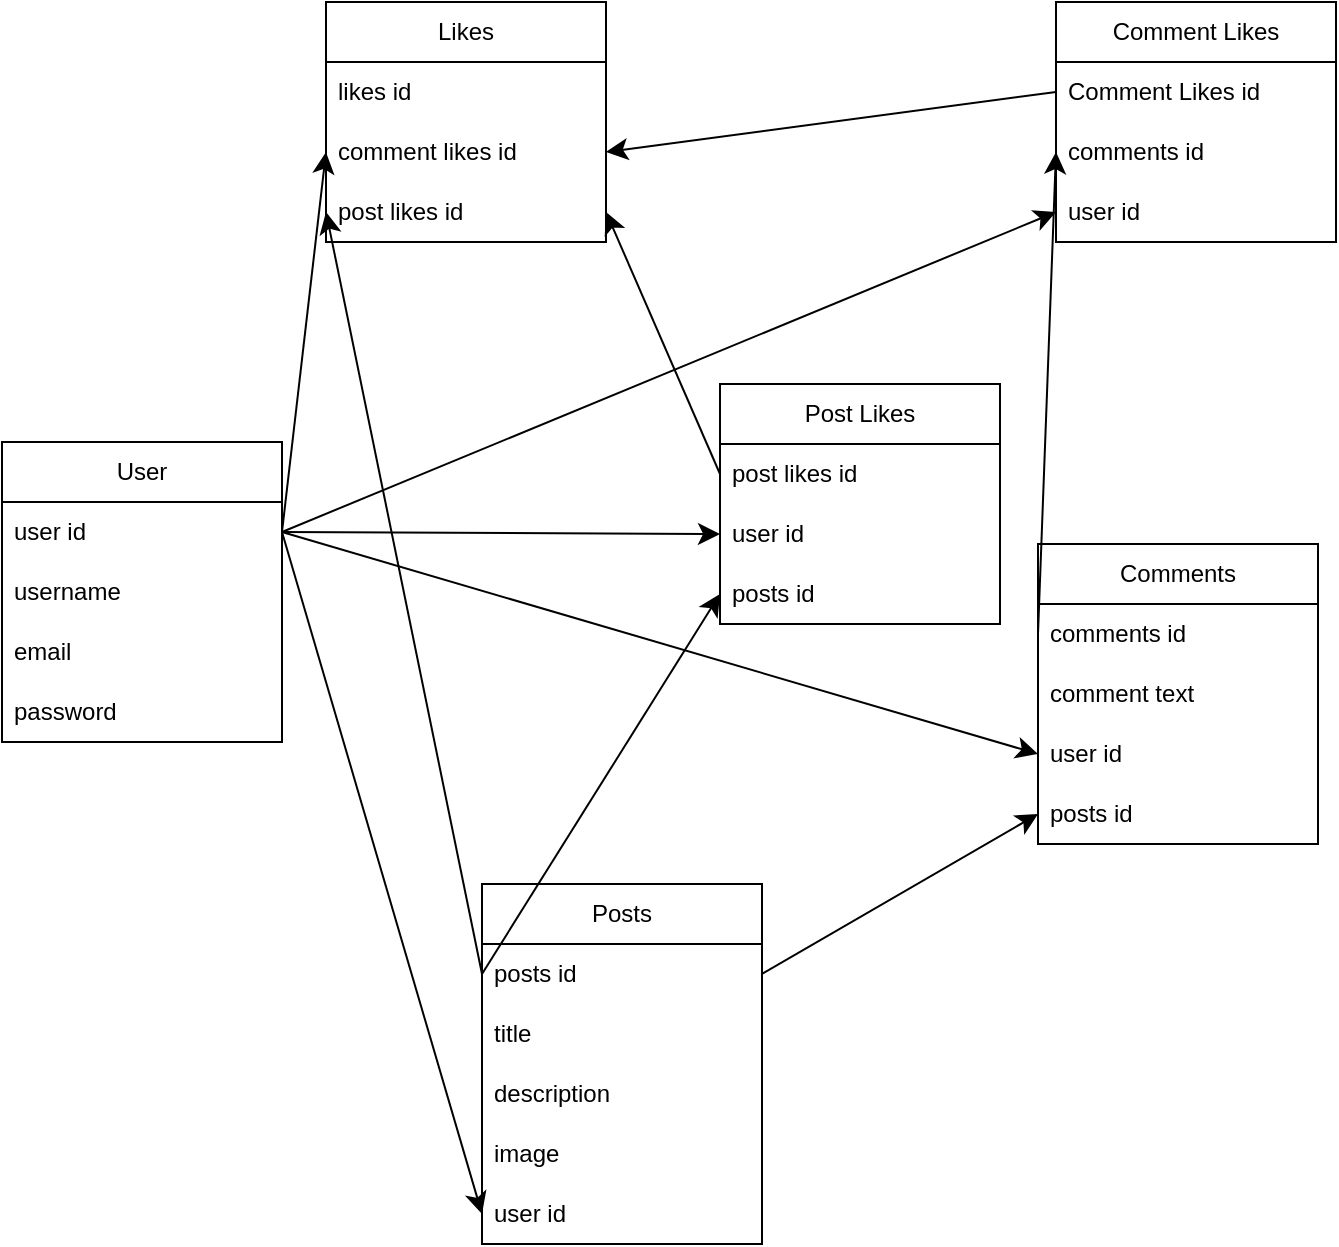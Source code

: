 <mxfile version="24.4.13" type="device">
  <diagram name="Page-1" id="sEsTFa-n4FBjCFqxUgwe">
    <mxGraphModel dx="1112" dy="1221" grid="0" gridSize="10" guides="1" tooltips="1" connect="1" arrows="1" fold="1" page="0" pageScale="1" pageWidth="850" pageHeight="1100" math="0" shadow="0">
      <root>
        <mxCell id="0" />
        <mxCell id="1" parent="0" />
        <mxCell id="G1GHjltpv7TJAawELvXk-1" value="User" style="swimlane;fontStyle=0;childLayout=stackLayout;horizontal=1;startSize=30;horizontalStack=0;resizeParent=1;resizeParentMax=0;resizeLast=0;collapsible=1;marginBottom=0;whiteSpace=wrap;html=1;" parent="1" vertex="1">
          <mxGeometry x="-157" y="66" width="140" height="150" as="geometry" />
        </mxCell>
        <mxCell id="G1GHjltpv7TJAawELvXk-2" value="user id" style="text;strokeColor=none;fillColor=none;align=left;verticalAlign=middle;spacingLeft=4;spacingRight=4;overflow=hidden;points=[[0,0.5],[1,0.5]];portConstraint=eastwest;rotatable=0;whiteSpace=wrap;html=1;" parent="G1GHjltpv7TJAawELvXk-1" vertex="1">
          <mxGeometry y="30" width="140" height="30" as="geometry" />
        </mxCell>
        <mxCell id="G1GHjltpv7TJAawELvXk-3" value="username" style="text;strokeColor=none;fillColor=none;align=left;verticalAlign=middle;spacingLeft=4;spacingRight=4;overflow=hidden;points=[[0,0.5],[1,0.5]];portConstraint=eastwest;rotatable=0;whiteSpace=wrap;html=1;" parent="G1GHjltpv7TJAawELvXk-1" vertex="1">
          <mxGeometry y="60" width="140" height="30" as="geometry" />
        </mxCell>
        <mxCell id="G1GHjltpv7TJAawELvXk-4" value="email" style="text;strokeColor=none;fillColor=none;align=left;verticalAlign=middle;spacingLeft=4;spacingRight=4;overflow=hidden;points=[[0,0.5],[1,0.5]];portConstraint=eastwest;rotatable=0;whiteSpace=wrap;html=1;" parent="G1GHjltpv7TJAawELvXk-1" vertex="1">
          <mxGeometry y="90" width="140" height="30" as="geometry" />
        </mxCell>
        <mxCell id="G1GHjltpv7TJAawELvXk-5" value="password" style="text;strokeColor=none;fillColor=none;align=left;verticalAlign=middle;spacingLeft=4;spacingRight=4;overflow=hidden;points=[[0,0.5],[1,0.5]];portConstraint=eastwest;rotatable=0;whiteSpace=wrap;html=1;" parent="G1GHjltpv7TJAawELvXk-1" vertex="1">
          <mxGeometry y="120" width="140" height="30" as="geometry" />
        </mxCell>
        <mxCell id="G1GHjltpv7TJAawELvXk-6" value="Posts" style="swimlane;fontStyle=0;childLayout=stackLayout;horizontal=1;startSize=30;horizontalStack=0;resizeParent=1;resizeParentMax=0;resizeLast=0;collapsible=1;marginBottom=0;whiteSpace=wrap;html=1;" parent="1" vertex="1">
          <mxGeometry x="83" y="287" width="140" height="180" as="geometry" />
        </mxCell>
        <mxCell id="G1GHjltpv7TJAawELvXk-7" value="posts id" style="text;strokeColor=none;fillColor=none;align=left;verticalAlign=middle;spacingLeft=4;spacingRight=4;overflow=hidden;points=[[0,0.5],[1,0.5]];portConstraint=eastwest;rotatable=0;whiteSpace=wrap;html=1;" parent="G1GHjltpv7TJAawELvXk-6" vertex="1">
          <mxGeometry y="30" width="140" height="30" as="geometry" />
        </mxCell>
        <mxCell id="G1GHjltpv7TJAawELvXk-8" value="title" style="text;strokeColor=none;fillColor=none;align=left;verticalAlign=middle;spacingLeft=4;spacingRight=4;overflow=hidden;points=[[0,0.5],[1,0.5]];portConstraint=eastwest;rotatable=0;whiteSpace=wrap;html=1;" parent="G1GHjltpv7TJAawELvXk-6" vertex="1">
          <mxGeometry y="60" width="140" height="30" as="geometry" />
        </mxCell>
        <mxCell id="G1GHjltpv7TJAawELvXk-9" value="description" style="text;strokeColor=none;fillColor=none;align=left;verticalAlign=middle;spacingLeft=4;spacingRight=4;overflow=hidden;points=[[0,0.5],[1,0.5]];portConstraint=eastwest;rotatable=0;whiteSpace=wrap;html=1;" parent="G1GHjltpv7TJAawELvXk-6" vertex="1">
          <mxGeometry y="90" width="140" height="30" as="geometry" />
        </mxCell>
        <mxCell id="G1GHjltpv7TJAawELvXk-10" value="image" style="text;strokeColor=none;fillColor=none;align=left;verticalAlign=middle;spacingLeft=4;spacingRight=4;overflow=hidden;points=[[0,0.5],[1,0.5]];portConstraint=eastwest;rotatable=0;whiteSpace=wrap;html=1;" parent="G1GHjltpv7TJAawELvXk-6" vertex="1">
          <mxGeometry y="120" width="140" height="30" as="geometry" />
        </mxCell>
        <mxCell id="G1GHjltpv7TJAawELvXk-11" value="user id" style="text;strokeColor=none;fillColor=none;align=left;verticalAlign=middle;spacingLeft=4;spacingRight=4;overflow=hidden;points=[[0,0.5],[1,0.5]];portConstraint=eastwest;rotatable=0;whiteSpace=wrap;html=1;" parent="G1GHjltpv7TJAawELvXk-6" vertex="1">
          <mxGeometry y="150" width="140" height="30" as="geometry" />
        </mxCell>
        <mxCell id="G1GHjltpv7TJAawELvXk-12" value="Comments" style="swimlane;fontStyle=0;childLayout=stackLayout;horizontal=1;startSize=30;horizontalStack=0;resizeParent=1;resizeParentMax=0;resizeLast=0;collapsible=1;marginBottom=0;whiteSpace=wrap;html=1;" parent="1" vertex="1">
          <mxGeometry x="361" y="117" width="140" height="150" as="geometry" />
        </mxCell>
        <mxCell id="G1GHjltpv7TJAawELvXk-13" value="comments id" style="text;strokeColor=none;fillColor=none;align=left;verticalAlign=middle;spacingLeft=4;spacingRight=4;overflow=hidden;points=[[0,0.5],[1,0.5]];portConstraint=eastwest;rotatable=0;whiteSpace=wrap;html=1;" parent="G1GHjltpv7TJAawELvXk-12" vertex="1">
          <mxGeometry y="30" width="140" height="30" as="geometry" />
        </mxCell>
        <mxCell id="G1GHjltpv7TJAawELvXk-14" value="comment text" style="text;strokeColor=none;fillColor=none;align=left;verticalAlign=middle;spacingLeft=4;spacingRight=4;overflow=hidden;points=[[0,0.5],[1,0.5]];portConstraint=eastwest;rotatable=0;whiteSpace=wrap;html=1;" parent="G1GHjltpv7TJAawELvXk-12" vertex="1">
          <mxGeometry y="60" width="140" height="30" as="geometry" />
        </mxCell>
        <mxCell id="G1GHjltpv7TJAawELvXk-15" value="user id" style="text;strokeColor=none;fillColor=none;align=left;verticalAlign=middle;spacingLeft=4;spacingRight=4;overflow=hidden;points=[[0,0.5],[1,0.5]];portConstraint=eastwest;rotatable=0;whiteSpace=wrap;html=1;" parent="G1GHjltpv7TJAawELvXk-12" vertex="1">
          <mxGeometry y="90" width="140" height="30" as="geometry" />
        </mxCell>
        <mxCell id="G1GHjltpv7TJAawELvXk-16" value="posts id" style="text;strokeColor=none;fillColor=none;align=left;verticalAlign=middle;spacingLeft=4;spacingRight=4;overflow=hidden;points=[[0,0.5],[1,0.5]];portConstraint=eastwest;rotatable=0;whiteSpace=wrap;html=1;" parent="G1GHjltpv7TJAawELvXk-12" vertex="1">
          <mxGeometry y="120" width="140" height="30" as="geometry" />
        </mxCell>
        <mxCell id="G1GHjltpv7TJAawELvXk-18" value="Likes" style="swimlane;fontStyle=0;childLayout=stackLayout;horizontal=1;startSize=30;horizontalStack=0;resizeParent=1;resizeParentMax=0;resizeLast=0;collapsible=1;marginBottom=0;whiteSpace=wrap;html=1;" parent="1" vertex="1">
          <mxGeometry x="5" y="-154" width="140" height="120" as="geometry" />
        </mxCell>
        <mxCell id="G1GHjltpv7TJAawELvXk-19" value="likes id" style="text;strokeColor=none;fillColor=none;align=left;verticalAlign=middle;spacingLeft=4;spacingRight=4;overflow=hidden;points=[[0,0.5],[1,0.5]];portConstraint=eastwest;rotatable=0;whiteSpace=wrap;html=1;" parent="G1GHjltpv7TJAawELvXk-18" vertex="1">
          <mxGeometry y="30" width="140" height="30" as="geometry" />
        </mxCell>
        <mxCell id="G1GHjltpv7TJAawELvXk-20" value="comment likes id" style="text;strokeColor=none;fillColor=none;align=left;verticalAlign=middle;spacingLeft=4;spacingRight=4;overflow=hidden;points=[[0,0.5],[1,0.5]];portConstraint=eastwest;rotatable=0;whiteSpace=wrap;html=1;" parent="G1GHjltpv7TJAawELvXk-18" vertex="1">
          <mxGeometry y="60" width="140" height="30" as="geometry" />
        </mxCell>
        <mxCell id="G1GHjltpv7TJAawELvXk-21" value="post likes id" style="text;strokeColor=none;fillColor=none;align=left;verticalAlign=middle;spacingLeft=4;spacingRight=4;overflow=hidden;points=[[0,0.5],[1,0.5]];portConstraint=eastwest;rotatable=0;whiteSpace=wrap;html=1;" parent="G1GHjltpv7TJAawELvXk-18" vertex="1">
          <mxGeometry y="90" width="140" height="30" as="geometry" />
        </mxCell>
        <mxCell id="G1GHjltpv7TJAawELvXk-23" style="edgeStyle=none;curved=1;rounded=0;orthogonalLoop=1;jettySize=auto;html=1;exitX=1;exitY=0.5;exitDx=0;exitDy=0;entryX=0;entryY=0.5;entryDx=0;entryDy=0;fontSize=12;startSize=8;endSize=8;" parent="1" source="G1GHjltpv7TJAawELvXk-2" target="G1GHjltpv7TJAawELvXk-11" edge="1">
          <mxGeometry relative="1" as="geometry" />
        </mxCell>
        <mxCell id="G1GHjltpv7TJAawELvXk-24" style="edgeStyle=none;curved=1;rounded=0;orthogonalLoop=1;jettySize=auto;html=1;exitX=1;exitY=0.5;exitDx=0;exitDy=0;entryX=0;entryY=0.5;entryDx=0;entryDy=0;fontSize=12;startSize=8;endSize=8;" parent="1" source="G1GHjltpv7TJAawELvXk-7" target="G1GHjltpv7TJAawELvXk-16" edge="1">
          <mxGeometry relative="1" as="geometry" />
        </mxCell>
        <mxCell id="G1GHjltpv7TJAawELvXk-25" style="edgeStyle=none;curved=1;rounded=0;orthogonalLoop=1;jettySize=auto;html=1;exitX=1;exitY=0.5;exitDx=0;exitDy=0;entryX=0;entryY=0.5;entryDx=0;entryDy=0;fontSize=12;startSize=8;endSize=8;" parent="1" source="G1GHjltpv7TJAawELvXk-2" target="G1GHjltpv7TJAawELvXk-20" edge="1">
          <mxGeometry relative="1" as="geometry" />
        </mxCell>
        <mxCell id="G1GHjltpv7TJAawELvXk-26" style="edgeStyle=none;curved=1;rounded=0;orthogonalLoop=1;jettySize=auto;html=1;exitX=0;exitY=0.5;exitDx=0;exitDy=0;entryX=0;entryY=0.5;entryDx=0;entryDy=0;fontSize=12;startSize=8;endSize=8;" parent="1" source="G1GHjltpv7TJAawELvXk-7" target="G1GHjltpv7TJAawELvXk-21" edge="1">
          <mxGeometry relative="1" as="geometry" />
        </mxCell>
        <mxCell id="G1GHjltpv7TJAawELvXk-27" style="edgeStyle=none;curved=1;rounded=0;orthogonalLoop=1;jettySize=auto;html=1;exitX=1;exitY=0.5;exitDx=0;exitDy=0;entryX=0;entryY=0.5;entryDx=0;entryDy=0;fontSize=12;startSize=8;endSize=8;" parent="1" source="G1GHjltpv7TJAawELvXk-2" target="G1GHjltpv7TJAawELvXk-15" edge="1">
          <mxGeometry relative="1" as="geometry" />
        </mxCell>
        <mxCell id="W0dQIEovlEGNLFnMlkk_-1" value="Post Likes" style="swimlane;fontStyle=0;childLayout=stackLayout;horizontal=1;startSize=30;horizontalStack=0;resizeParent=1;resizeParentMax=0;resizeLast=0;collapsible=1;marginBottom=0;whiteSpace=wrap;html=1;" vertex="1" parent="1">
          <mxGeometry x="202" y="37" width="140" height="120" as="geometry" />
        </mxCell>
        <mxCell id="W0dQIEovlEGNLFnMlkk_-2" value="post likes id" style="text;strokeColor=none;fillColor=none;align=left;verticalAlign=middle;spacingLeft=4;spacingRight=4;overflow=hidden;points=[[0,0.5],[1,0.5]];portConstraint=eastwest;rotatable=0;whiteSpace=wrap;html=1;" vertex="1" parent="W0dQIEovlEGNLFnMlkk_-1">
          <mxGeometry y="30" width="140" height="30" as="geometry" />
        </mxCell>
        <mxCell id="W0dQIEovlEGNLFnMlkk_-4" value="user id" style="text;strokeColor=none;fillColor=none;align=left;verticalAlign=middle;spacingLeft=4;spacingRight=4;overflow=hidden;points=[[0,0.5],[1,0.5]];portConstraint=eastwest;rotatable=0;whiteSpace=wrap;html=1;" vertex="1" parent="W0dQIEovlEGNLFnMlkk_-1">
          <mxGeometry y="60" width="140" height="30" as="geometry" />
        </mxCell>
        <mxCell id="W0dQIEovlEGNLFnMlkk_-3" value="posts id" style="text;strokeColor=none;fillColor=none;align=left;verticalAlign=middle;spacingLeft=4;spacingRight=4;overflow=hidden;points=[[0,0.5],[1,0.5]];portConstraint=eastwest;rotatable=0;whiteSpace=wrap;html=1;" vertex="1" parent="W0dQIEovlEGNLFnMlkk_-1">
          <mxGeometry y="90" width="140" height="30" as="geometry" />
        </mxCell>
        <mxCell id="W0dQIEovlEGNLFnMlkk_-5" value="Comment Likes" style="swimlane;fontStyle=0;childLayout=stackLayout;horizontal=1;startSize=30;horizontalStack=0;resizeParent=1;resizeParentMax=0;resizeLast=0;collapsible=1;marginBottom=0;whiteSpace=wrap;html=1;" vertex="1" parent="1">
          <mxGeometry x="370" y="-154" width="140" height="120" as="geometry" />
        </mxCell>
        <mxCell id="W0dQIEovlEGNLFnMlkk_-6" value="Comment Likes id" style="text;strokeColor=none;fillColor=none;align=left;verticalAlign=middle;spacingLeft=4;spacingRight=4;overflow=hidden;points=[[0,0.5],[1,0.5]];portConstraint=eastwest;rotatable=0;whiteSpace=wrap;html=1;" vertex="1" parent="W0dQIEovlEGNLFnMlkk_-5">
          <mxGeometry y="30" width="140" height="30" as="geometry" />
        </mxCell>
        <mxCell id="W0dQIEovlEGNLFnMlkk_-8" value="comments id" style="text;strokeColor=none;fillColor=none;align=left;verticalAlign=middle;spacingLeft=4;spacingRight=4;overflow=hidden;points=[[0,0.5],[1,0.5]];portConstraint=eastwest;rotatable=0;whiteSpace=wrap;html=1;" vertex="1" parent="W0dQIEovlEGNLFnMlkk_-5">
          <mxGeometry y="60" width="140" height="30" as="geometry" />
        </mxCell>
        <mxCell id="W0dQIEovlEGNLFnMlkk_-7" value="user id" style="text;strokeColor=none;fillColor=none;align=left;verticalAlign=middle;spacingLeft=4;spacingRight=4;overflow=hidden;points=[[0,0.5],[1,0.5]];portConstraint=eastwest;rotatable=0;whiteSpace=wrap;html=1;" vertex="1" parent="W0dQIEovlEGNLFnMlkk_-5">
          <mxGeometry y="90" width="140" height="30" as="geometry" />
        </mxCell>
        <mxCell id="W0dQIEovlEGNLFnMlkk_-9" style="edgeStyle=none;curved=1;rounded=0;orthogonalLoop=1;jettySize=auto;html=1;exitX=1;exitY=0.5;exitDx=0;exitDy=0;entryX=0;entryY=0.5;entryDx=0;entryDy=0;fontSize=12;startSize=8;endSize=8;" edge="1" parent="1" source="G1GHjltpv7TJAawELvXk-2" target="W0dQIEovlEGNLFnMlkk_-4">
          <mxGeometry relative="1" as="geometry" />
        </mxCell>
        <mxCell id="W0dQIEovlEGNLFnMlkk_-10" style="edgeStyle=none;curved=1;rounded=0;orthogonalLoop=1;jettySize=auto;html=1;exitX=0;exitY=0.5;exitDx=0;exitDy=0;entryX=0;entryY=0.5;entryDx=0;entryDy=0;fontSize=12;startSize=8;endSize=8;" edge="1" parent="1" source="G1GHjltpv7TJAawELvXk-7" target="W0dQIEovlEGNLFnMlkk_-3">
          <mxGeometry relative="1" as="geometry" />
        </mxCell>
        <mxCell id="W0dQIEovlEGNLFnMlkk_-11" style="edgeStyle=none;curved=1;rounded=0;orthogonalLoop=1;jettySize=auto;html=1;exitX=0;exitY=0.5;exitDx=0;exitDy=0;entryX=1;entryY=0.5;entryDx=0;entryDy=0;fontSize=12;startSize=8;endSize=8;" edge="1" parent="1" source="W0dQIEovlEGNLFnMlkk_-6" target="G1GHjltpv7TJAawELvXk-20">
          <mxGeometry relative="1" as="geometry" />
        </mxCell>
        <mxCell id="W0dQIEovlEGNLFnMlkk_-12" style="edgeStyle=none;curved=1;rounded=0;orthogonalLoop=1;jettySize=auto;html=1;exitX=0;exitY=0.5;exitDx=0;exitDy=0;entryX=1;entryY=0.5;entryDx=0;entryDy=0;fontSize=12;startSize=8;endSize=8;" edge="1" parent="1" source="W0dQIEovlEGNLFnMlkk_-2" target="G1GHjltpv7TJAawELvXk-21">
          <mxGeometry relative="1" as="geometry" />
        </mxCell>
        <mxCell id="W0dQIEovlEGNLFnMlkk_-13" style="edgeStyle=none;curved=1;rounded=0;orthogonalLoop=1;jettySize=auto;html=1;exitX=1;exitY=0.5;exitDx=0;exitDy=0;entryX=0;entryY=0.5;entryDx=0;entryDy=0;fontSize=12;startSize=8;endSize=8;" edge="1" parent="1" source="G1GHjltpv7TJAawELvXk-2" target="W0dQIEovlEGNLFnMlkk_-7">
          <mxGeometry relative="1" as="geometry" />
        </mxCell>
        <mxCell id="W0dQIEovlEGNLFnMlkk_-14" style="edgeStyle=none;curved=1;rounded=0;orthogonalLoop=1;jettySize=auto;html=1;exitX=0;exitY=0.5;exitDx=0;exitDy=0;entryX=0;entryY=0.5;entryDx=0;entryDy=0;fontSize=12;startSize=8;endSize=8;" edge="1" parent="1" source="G1GHjltpv7TJAawELvXk-13" target="W0dQIEovlEGNLFnMlkk_-8">
          <mxGeometry relative="1" as="geometry" />
        </mxCell>
      </root>
    </mxGraphModel>
  </diagram>
</mxfile>
